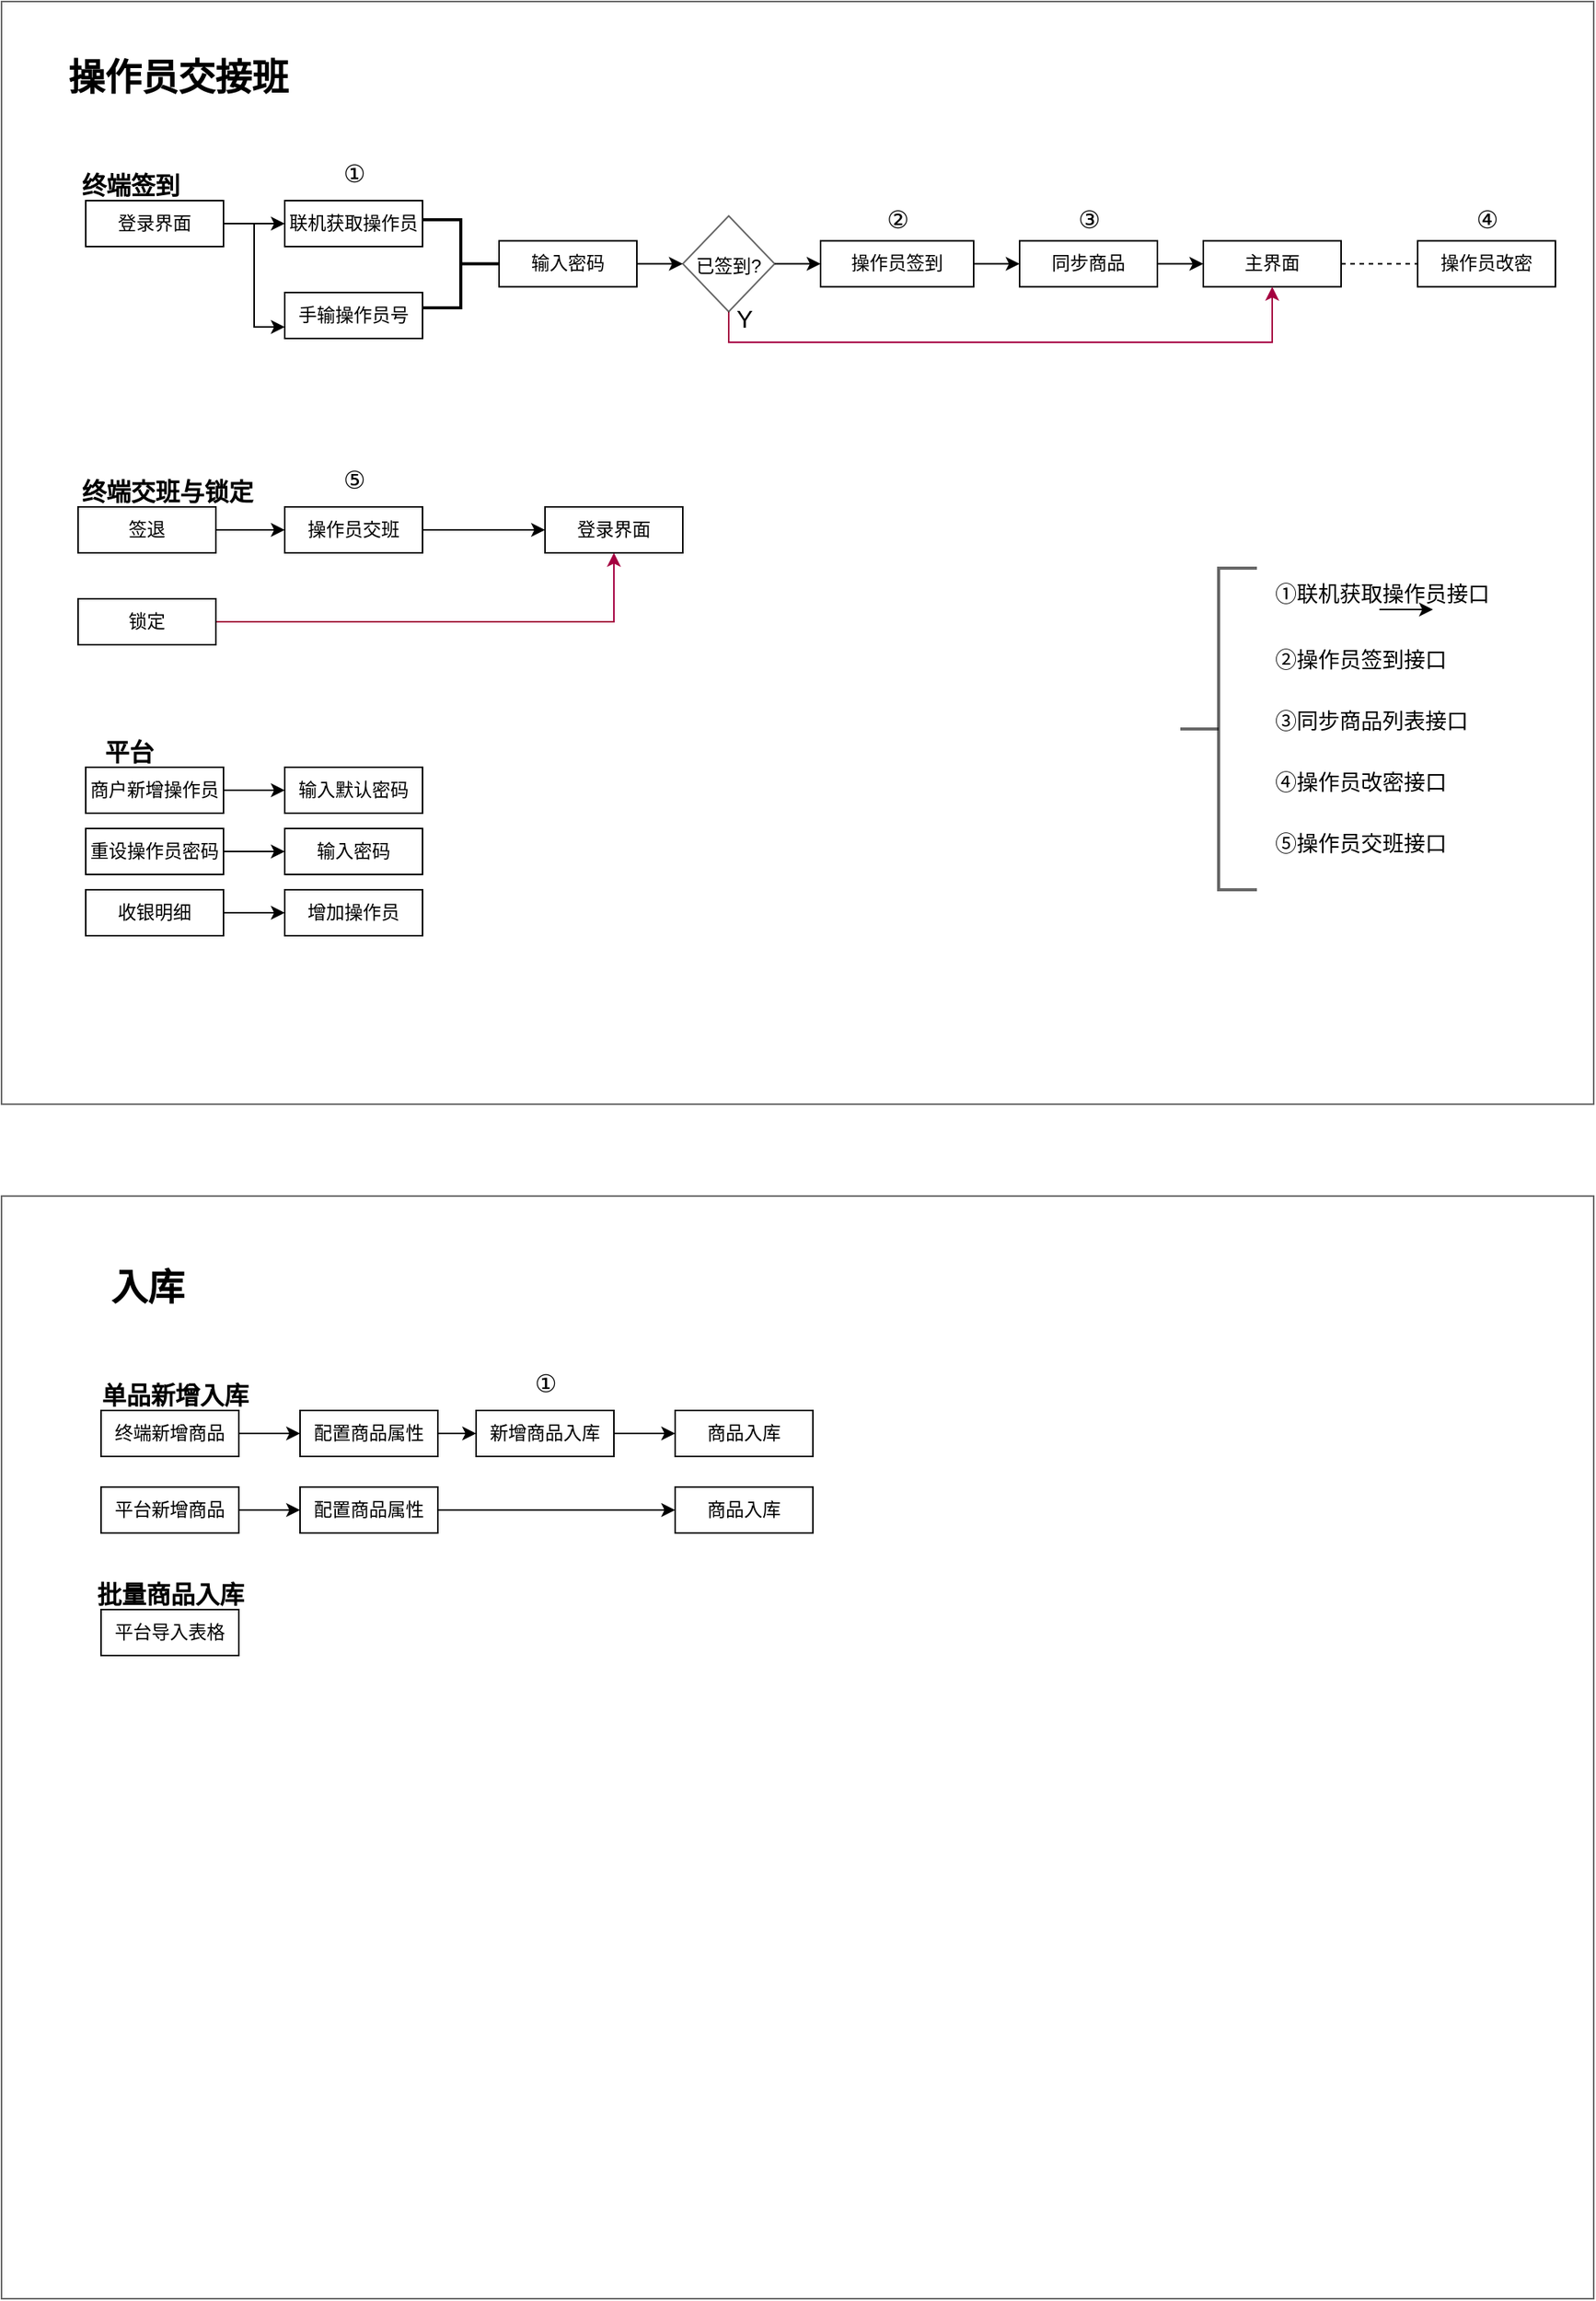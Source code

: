 <mxfile version="14.2.7" type="github">
  <diagram name="Page-1" id="e7e014a7-5840-1c2e-5031-d8a46d1fe8dd">
    <mxGraphModel dx="848" dy="1262" grid="1" gridSize="10" guides="1" tooltips="1" connect="1" arrows="1" fold="1" page="1" pageScale="1" pageWidth="1169" pageHeight="826" background="#ffffff" math="0" shadow="0">
      <root>
        <mxCell id="0" />
        <mxCell id="1" parent="0" />
        <mxCell id="qoUKi9HqoIXxONrlyfiQ-51" value="" style="rounded=0;whiteSpace=wrap;html=1;fillColor=none;opacity=60;glass=0;" vertex="1" parent="1">
          <mxGeometry x="30" y="-800" width="1040" height="720" as="geometry" />
        </mxCell>
        <mxCell id="qoUKi9HqoIXxONrlyfiQ-48" style="edgeStyle=orthogonalEdgeStyle;rounded=0;orthogonalLoop=1;jettySize=auto;html=1;exitX=1;exitY=0.5;exitDx=0;exitDy=0;" edge="1" parent="1" source="qoUKi9HqoIXxONrlyfiQ-41" target="qoUKi9HqoIXxONrlyfiQ-43">
          <mxGeometry relative="1" as="geometry" />
        </mxCell>
        <mxCell id="qoUKi9HqoIXxONrlyfiQ-83" style="edgeStyle=orthogonalEdgeStyle;rounded=0;orthogonalLoop=1;jettySize=auto;html=1;exitX=1;exitY=0.5;exitDx=0;exitDy=0;entryX=0;entryY=0.75;entryDx=0;entryDy=0;fontSize=16;" edge="1" parent="1" source="qoUKi9HqoIXxONrlyfiQ-41" target="qoUKi9HqoIXxONrlyfiQ-42">
          <mxGeometry relative="1" as="geometry" />
        </mxCell>
        <mxCell id="qoUKi9HqoIXxONrlyfiQ-41" value="登录界面" style="rounded=0;whiteSpace=wrap;html=1;" vertex="1" parent="1">
          <mxGeometry x="85" y="-670" width="90" height="30" as="geometry" />
        </mxCell>
        <mxCell id="qoUKi9HqoIXxONrlyfiQ-42" value="手输操作员号" style="rounded=0;whiteSpace=wrap;html=1;" vertex="1" parent="1">
          <mxGeometry x="215" y="-610" width="90" height="30" as="geometry" />
        </mxCell>
        <mxCell id="qoUKi9HqoIXxONrlyfiQ-43" value="联机获取操作员" style="rounded=0;whiteSpace=wrap;html=1;" vertex="1" parent="1">
          <mxGeometry x="215" y="-670" width="90" height="30" as="geometry" />
        </mxCell>
        <mxCell id="qoUKi9HqoIXxONrlyfiQ-89" style="edgeStyle=orthogonalEdgeStyle;rounded=0;orthogonalLoop=1;jettySize=auto;html=1;exitX=1;exitY=0.5;exitDx=0;exitDy=0;fontSize=16;" edge="1" parent="1" source="qoUKi9HqoIXxONrlyfiQ-44" target="qoUKi9HqoIXxONrlyfiQ-87">
          <mxGeometry relative="1" as="geometry" />
        </mxCell>
        <mxCell id="qoUKi9HqoIXxONrlyfiQ-44" value="输入密码" style="rounded=0;whiteSpace=wrap;html=1;" vertex="1" parent="1">
          <mxGeometry x="355" y="-643.75" width="90" height="30" as="geometry" />
        </mxCell>
        <mxCell id="qoUKi9HqoIXxONrlyfiQ-58" style="edgeStyle=orthogonalEdgeStyle;rounded=0;orthogonalLoop=1;jettySize=auto;html=1;exitX=1;exitY=0.5;exitDx=0;exitDy=0;" edge="1" parent="1" source="qoUKi9HqoIXxONrlyfiQ-45" target="qoUKi9HqoIXxONrlyfiQ-57">
          <mxGeometry relative="1" as="geometry" />
        </mxCell>
        <mxCell id="qoUKi9HqoIXxONrlyfiQ-45" value="操作员签到" style="rounded=0;whiteSpace=wrap;html=1;" vertex="1" parent="1">
          <mxGeometry x="565" y="-643.75" width="100" height="30" as="geometry" />
        </mxCell>
        <mxCell id="qoUKi9HqoIXxONrlyfiQ-46" value="" style="strokeWidth=2;html=1;shape=mxgraph.flowchart.annotation_2;align=left;labelPosition=right;pointerEvents=1;rotation=-180;" vertex="1" parent="1">
          <mxGeometry x="305" y="-657.5" width="50" height="57.5" as="geometry" />
        </mxCell>
        <mxCell id="qoUKi9HqoIXxONrlyfiQ-52" value="操作员交接班" style="text;strokeColor=none;fillColor=none;html=1;fontSize=24;fontStyle=1;verticalAlign=middle;align=center;" vertex="1" parent="1">
          <mxGeometry x="95" y="-770" width="100" height="40" as="geometry" />
        </mxCell>
        <mxCell id="qoUKi9HqoIXxONrlyfiQ-53" value="&lt;span style=&quot;font-weight: normal&quot;&gt;&lt;font style=&quot;font-size: 16px&quot;&gt;①&lt;/font&gt;&lt;/span&gt;" style="text;strokeColor=none;fillColor=none;html=1;fontSize=24;fontStyle=1;verticalAlign=middle;align=center;" vertex="1" parent="1">
          <mxGeometry x="250" y="-700" width="20" height="20" as="geometry" />
        </mxCell>
        <mxCell id="qoUKi9HqoIXxONrlyfiQ-55" value="&lt;span style=&quot;font-weight: normal&quot;&gt;&lt;font style=&quot;font-size: 16px&quot;&gt;②&lt;/font&gt;&lt;/span&gt;" style="text;strokeColor=none;fillColor=none;html=1;fontSize=24;fontStyle=1;verticalAlign=middle;align=center;" vertex="1" parent="1">
          <mxGeometry x="605" y="-670" width="20" height="20" as="geometry" />
        </mxCell>
        <mxCell id="qoUKi9HqoIXxONrlyfiQ-86" style="edgeStyle=orthogonalEdgeStyle;rounded=0;orthogonalLoop=1;jettySize=auto;html=1;exitX=1;exitY=0.5;exitDx=0;exitDy=0;fontSize=16;" edge="1" parent="1" source="qoUKi9HqoIXxONrlyfiQ-57" target="qoUKi9HqoIXxONrlyfiQ-84">
          <mxGeometry relative="1" as="geometry" />
        </mxCell>
        <mxCell id="qoUKi9HqoIXxONrlyfiQ-57" value="同步商品" style="rounded=0;whiteSpace=wrap;html=1;" vertex="1" parent="1">
          <mxGeometry x="695" y="-643.75" width="90" height="30" as="geometry" />
        </mxCell>
        <mxCell id="qoUKi9HqoIXxONrlyfiQ-60" value="&lt;span style=&quot;font-weight: normal&quot;&gt;&lt;font style=&quot;font-size: 16px&quot;&gt;③&lt;/font&gt;&lt;/span&gt;" style="text;strokeColor=none;fillColor=none;html=1;fontSize=24;fontStyle=1;verticalAlign=middle;align=center;" vertex="1" parent="1">
          <mxGeometry x="730" y="-670" width="20" height="20" as="geometry" />
        </mxCell>
        <mxCell id="qoUKi9HqoIXxONrlyfiQ-63" value="终端签到" style="text;strokeColor=none;fillColor=none;html=1;fontSize=16;fontStyle=1;verticalAlign=middle;align=center;" vertex="1" parent="1">
          <mxGeometry x="81" y="-690" width="65" height="20" as="geometry" />
        </mxCell>
        <mxCell id="qoUKi9HqoIXxONrlyfiQ-64" value="平台" style="text;strokeColor=none;fillColor=none;html=1;fontSize=16;fontStyle=1;verticalAlign=middle;align=center;" vertex="1" parent="1">
          <mxGeometry x="80" y="-320" width="65" height="20" as="geometry" />
        </mxCell>
        <mxCell id="qoUKi9HqoIXxONrlyfiQ-71" style="edgeStyle=orthogonalEdgeStyle;rounded=0;orthogonalLoop=1;jettySize=auto;html=1;exitX=1;exitY=0.5;exitDx=0;exitDy=0;entryX=0;entryY=0.5;entryDx=0;entryDy=0;fontSize=16;" edge="1" parent="1" source="qoUKi9HqoIXxONrlyfiQ-65" target="qoUKi9HqoIXxONrlyfiQ-67">
          <mxGeometry relative="1" as="geometry" />
        </mxCell>
        <mxCell id="qoUKi9HqoIXxONrlyfiQ-65" value="商户新增操作员" style="rounded=0;whiteSpace=wrap;html=1;" vertex="1" parent="1">
          <mxGeometry x="85" y="-300" width="90" height="30" as="geometry" />
        </mxCell>
        <mxCell id="qoUKi9HqoIXxONrlyfiQ-67" value="输入默认密码" style="rounded=0;whiteSpace=wrap;html=1;" vertex="1" parent="1">
          <mxGeometry x="215" y="-300" width="90" height="30" as="geometry" />
        </mxCell>
        <mxCell id="qoUKi9HqoIXxONrlyfiQ-68" value="操作员改密" style="rounded=0;whiteSpace=wrap;html=1;" vertex="1" parent="1">
          <mxGeometry x="955" y="-643.75" width="90" height="30" as="geometry" />
        </mxCell>
        <mxCell id="qoUKi9HqoIXxONrlyfiQ-69" value="" style="endArrow=none;dashed=1;html=1;fontSize=16;entryX=0;entryY=0.5;entryDx=0;entryDy=0;" edge="1" parent="1" source="qoUKi9HqoIXxONrlyfiQ-84" target="qoUKi9HqoIXxONrlyfiQ-68">
          <mxGeometry width="50" height="50" relative="1" as="geometry">
            <mxPoint x="935" y="-628.75" as="sourcePoint" />
            <mxPoint x="755" y="-580" as="targetPoint" />
          </mxGeometry>
        </mxCell>
        <mxCell id="qoUKi9HqoIXxONrlyfiQ-70" value="&lt;span style=&quot;font-weight: normal&quot;&gt;&lt;font style=&quot;font-size: 16px&quot;&gt;④&lt;/font&gt;&lt;/span&gt;" style="text;strokeColor=none;fillColor=none;html=1;fontSize=24;fontStyle=1;verticalAlign=middle;align=center;" vertex="1" parent="1">
          <mxGeometry x="990" y="-670" width="20" height="20" as="geometry" />
        </mxCell>
        <mxCell id="qoUKi9HqoIXxONrlyfiQ-80" style="edgeStyle=orthogonalEdgeStyle;rounded=0;orthogonalLoop=1;jettySize=auto;html=1;exitX=1;exitY=0.5;exitDx=0;exitDy=0;entryX=0;entryY=0.5;entryDx=0;entryDy=0;fontSize=16;" edge="1" parent="1" source="qoUKi9HqoIXxONrlyfiQ-72" target="qoUKi9HqoIXxONrlyfiQ-75">
          <mxGeometry relative="1" as="geometry" />
        </mxCell>
        <mxCell id="qoUKi9HqoIXxONrlyfiQ-72" value="签退" style="rounded=0;whiteSpace=wrap;html=1;" vertex="1" parent="1">
          <mxGeometry x="80" y="-470" width="90" height="30" as="geometry" />
        </mxCell>
        <mxCell id="qoUKi9HqoIXxONrlyfiQ-73" value="终端交班与锁定" style="text;strokeColor=none;fillColor=none;html=1;fontSize=16;fontStyle=1;verticalAlign=middle;align=center;" vertex="1" parent="1">
          <mxGeometry x="105" y="-490" width="65" height="20" as="geometry" />
        </mxCell>
        <mxCell id="qoUKi9HqoIXxONrlyfiQ-81" style="edgeStyle=orthogonalEdgeStyle;rounded=0;orthogonalLoop=1;jettySize=auto;html=1;exitX=1;exitY=0.5;exitDx=0;exitDy=0;fontSize=16;" edge="1" parent="1" source="qoUKi9HqoIXxONrlyfiQ-75" target="qoUKi9HqoIXxONrlyfiQ-79">
          <mxGeometry relative="1" as="geometry" />
        </mxCell>
        <mxCell id="qoUKi9HqoIXxONrlyfiQ-75" value="操作员交班" style="rounded=0;whiteSpace=wrap;html=1;" vertex="1" parent="1">
          <mxGeometry x="215" y="-470" width="90" height="30" as="geometry" />
        </mxCell>
        <mxCell id="qoUKi9HqoIXxONrlyfiQ-82" style="edgeStyle=orthogonalEdgeStyle;rounded=0;orthogonalLoop=1;jettySize=auto;html=1;exitX=1;exitY=0.5;exitDx=0;exitDy=0;entryX=0.5;entryY=1;entryDx=0;entryDy=0;fontSize=16;fillColor=#d80073;strokeColor=#A50040;" edge="1" parent="1" source="qoUKi9HqoIXxONrlyfiQ-76" target="qoUKi9HqoIXxONrlyfiQ-79">
          <mxGeometry relative="1" as="geometry" />
        </mxCell>
        <mxCell id="qoUKi9HqoIXxONrlyfiQ-76" value="锁定" style="rounded=0;whiteSpace=wrap;html=1;" vertex="1" parent="1">
          <mxGeometry x="80" y="-410" width="90" height="30" as="geometry" />
        </mxCell>
        <mxCell id="qoUKi9HqoIXxONrlyfiQ-79" value="登录界面" style="rounded=0;whiteSpace=wrap;html=1;" vertex="1" parent="1">
          <mxGeometry x="385" y="-470" width="90" height="30" as="geometry" />
        </mxCell>
        <mxCell id="qoUKi9HqoIXxONrlyfiQ-84" value="主界面" style="rounded=0;whiteSpace=wrap;html=1;" vertex="1" parent="1">
          <mxGeometry x="815" y="-643.75" width="90" height="30" as="geometry" />
        </mxCell>
        <mxCell id="qoUKi9HqoIXxONrlyfiQ-91" style="edgeStyle=orthogonalEdgeStyle;rounded=0;orthogonalLoop=1;jettySize=auto;html=1;exitX=1;exitY=0.5;exitDx=0;exitDy=0;entryX=0;entryY=0.5;entryDx=0;entryDy=0;fontSize=16;" edge="1" parent="1" source="qoUKi9HqoIXxONrlyfiQ-87" target="qoUKi9HqoIXxONrlyfiQ-45">
          <mxGeometry relative="1" as="geometry" />
        </mxCell>
        <mxCell id="qoUKi9HqoIXxONrlyfiQ-92" style="edgeStyle=orthogonalEdgeStyle;rounded=0;orthogonalLoop=1;jettySize=auto;html=1;exitX=0.5;exitY=1;exitDx=0;exitDy=0;entryX=0.5;entryY=1;entryDx=0;entryDy=0;fontSize=16;fillColor=#d80073;strokeColor=#A50040;" edge="1" parent="1" source="qoUKi9HqoIXxONrlyfiQ-87" target="qoUKi9HqoIXxONrlyfiQ-84">
          <mxGeometry relative="1" as="geometry" />
        </mxCell>
        <mxCell id="qoUKi9HqoIXxONrlyfiQ-87" value="&lt;font style=&quot;font-size: 12px&quot;&gt;已签到?&lt;/font&gt;" style="rhombus;whiteSpace=wrap;html=1;rounded=0;glass=0;fillColor=none;fontSize=16;opacity=60;" vertex="1" parent="1">
          <mxGeometry x="475" y="-660" width="60" height="62.5" as="geometry" />
        </mxCell>
        <mxCell id="qoUKi9HqoIXxONrlyfiQ-93" value="&lt;span style=&quot;font-weight: normal&quot;&gt;&lt;font style=&quot;font-size: 16px&quot;&gt;⑤&lt;/font&gt;&lt;/span&gt;" style="text;strokeColor=none;fillColor=none;html=1;fontSize=24;fontStyle=1;verticalAlign=middle;align=center;" vertex="1" parent="1">
          <mxGeometry x="250" y="-500" width="20" height="20" as="geometry" />
        </mxCell>
        <mxCell id="qoUKi9HqoIXxONrlyfiQ-96" style="edgeStyle=orthogonalEdgeStyle;rounded=0;orthogonalLoop=1;jettySize=auto;html=1;exitX=1;exitY=0.5;exitDx=0;exitDy=0;entryX=0;entryY=0.5;entryDx=0;entryDy=0;fontSize=16;" edge="1" parent="1" source="qoUKi9HqoIXxONrlyfiQ-94" target="qoUKi9HqoIXxONrlyfiQ-95">
          <mxGeometry relative="1" as="geometry" />
        </mxCell>
        <mxCell id="qoUKi9HqoIXxONrlyfiQ-94" value="重设操作员密码" style="rounded=0;whiteSpace=wrap;html=1;" vertex="1" parent="1">
          <mxGeometry x="85" y="-260" width="90" height="30" as="geometry" />
        </mxCell>
        <mxCell id="qoUKi9HqoIXxONrlyfiQ-95" value="输入密码" style="rounded=0;whiteSpace=wrap;html=1;" vertex="1" parent="1">
          <mxGeometry x="215" y="-260" width="90" height="30" as="geometry" />
        </mxCell>
        <mxCell id="qoUKi9HqoIXxONrlyfiQ-99" style="edgeStyle=orthogonalEdgeStyle;rounded=0;orthogonalLoop=1;jettySize=auto;html=1;exitX=1;exitY=0.5;exitDx=0;exitDy=0;entryX=0;entryY=0.5;entryDx=0;entryDy=0;fontSize=16;" edge="1" parent="1" source="qoUKi9HqoIXxONrlyfiQ-97" target="qoUKi9HqoIXxONrlyfiQ-98">
          <mxGeometry relative="1" as="geometry" />
        </mxCell>
        <mxCell id="qoUKi9HqoIXxONrlyfiQ-97" value="收银明细" style="rounded=0;whiteSpace=wrap;html=1;" vertex="1" parent="1">
          <mxGeometry x="85" y="-220" width="90" height="30" as="geometry" />
        </mxCell>
        <mxCell id="qoUKi9HqoIXxONrlyfiQ-98" value="增加操作员" style="rounded=0;whiteSpace=wrap;html=1;" vertex="1" parent="1">
          <mxGeometry x="215" y="-220" width="90" height="30" as="geometry" />
        </mxCell>
        <mxCell id="qoUKi9HqoIXxONrlyfiQ-100" value="&lt;span style=&quot;font-weight: normal&quot;&gt;&lt;font style=&quot;font-size: 16px&quot;&gt;Y&lt;/font&gt;&lt;/span&gt;" style="text;strokeColor=none;fillColor=none;html=1;fontSize=24;fontStyle=1;verticalAlign=middle;align=center;" vertex="1" parent="1">
          <mxGeometry x="505" y="-605" width="20" height="20" as="geometry" />
        </mxCell>
        <mxCell id="qoUKi9HqoIXxONrlyfiQ-102" value="" style="rounded=0;whiteSpace=wrap;html=1;fillColor=none;opacity=60;glass=0;" vertex="1" parent="1">
          <mxGeometry x="30" y="-20" width="1040" height="720" as="geometry" />
        </mxCell>
        <mxCell id="qoUKi9HqoIXxONrlyfiQ-103" value="入库" style="text;strokeColor=none;fillColor=none;html=1;fontSize=24;fontStyle=1;verticalAlign=middle;align=center;" vertex="1" parent="1">
          <mxGeometry x="75" y="20" width="100" height="40" as="geometry" />
        </mxCell>
        <mxCell id="qoUKi9HqoIXxONrlyfiQ-108" style="edgeStyle=orthogonalEdgeStyle;rounded=0;orthogonalLoop=1;jettySize=auto;html=1;exitX=1;exitY=0.5;exitDx=0;exitDy=0;entryX=0;entryY=0.5;entryDx=0;entryDy=0;fontSize=16;" edge="1" parent="1" source="qoUKi9HqoIXxONrlyfiQ-104" target="qoUKi9HqoIXxONrlyfiQ-105">
          <mxGeometry relative="1" as="geometry" />
        </mxCell>
        <mxCell id="qoUKi9HqoIXxONrlyfiQ-104" value="终端新增商品" style="rounded=0;whiteSpace=wrap;html=1;" vertex="1" parent="1">
          <mxGeometry x="95" y="120" width="90" height="30" as="geometry" />
        </mxCell>
        <mxCell id="qoUKi9HqoIXxONrlyfiQ-114" style="edgeStyle=orthogonalEdgeStyle;rounded=0;orthogonalLoop=1;jettySize=auto;html=1;exitX=1;exitY=0.5;exitDx=0;exitDy=0;fontSize=16;" edge="1" parent="1" source="qoUKi9HqoIXxONrlyfiQ-105" target="qoUKi9HqoIXxONrlyfiQ-113">
          <mxGeometry relative="1" as="geometry" />
        </mxCell>
        <mxCell id="qoUKi9HqoIXxONrlyfiQ-105" value="配置商品属性" style="rounded=0;whiteSpace=wrap;html=1;" vertex="1" parent="1">
          <mxGeometry x="225" y="120" width="90" height="30" as="geometry" />
        </mxCell>
        <mxCell id="qoUKi9HqoIXxONrlyfiQ-106" value="单品新增入库" style="text;strokeColor=none;fillColor=none;html=1;fontSize=16;fontStyle=1;verticalAlign=middle;align=center;" vertex="1" parent="1">
          <mxGeometry x="110" y="100" width="65" height="20" as="geometry" />
        </mxCell>
        <mxCell id="qoUKi9HqoIXxONrlyfiQ-126" style="edgeStyle=orthogonalEdgeStyle;rounded=0;orthogonalLoop=1;jettySize=auto;html=1;exitX=1;exitY=0.5;exitDx=0;exitDy=0;entryX=0;entryY=0.5;entryDx=0;entryDy=0;fontSize=14;" edge="1" parent="1" source="qoUKi9HqoIXxONrlyfiQ-107" target="qoUKi9HqoIXxONrlyfiQ-111">
          <mxGeometry relative="1" as="geometry" />
        </mxCell>
        <mxCell id="qoUKi9HqoIXxONrlyfiQ-107" value="平台新增商品" style="rounded=0;whiteSpace=wrap;html=1;" vertex="1" parent="1">
          <mxGeometry x="95" y="170" width="90" height="30" as="geometry" />
        </mxCell>
        <mxCell id="qoUKi9HqoIXxONrlyfiQ-128" style="edgeStyle=orthogonalEdgeStyle;rounded=0;orthogonalLoop=1;jettySize=auto;html=1;exitX=1;exitY=0.5;exitDx=0;exitDy=0;fontSize=14;" edge="1" parent="1" source="qoUKi9HqoIXxONrlyfiQ-111" target="qoUKi9HqoIXxONrlyfiQ-127">
          <mxGeometry relative="1" as="geometry" />
        </mxCell>
        <mxCell id="qoUKi9HqoIXxONrlyfiQ-111" value="配置商品属性" style="rounded=0;whiteSpace=wrap;html=1;" vertex="1" parent="1">
          <mxGeometry x="225" y="170" width="90" height="30" as="geometry" />
        </mxCell>
        <mxCell id="qoUKi9HqoIXxONrlyfiQ-112" value="商品入库" style="rounded=0;whiteSpace=wrap;html=1;" vertex="1" parent="1">
          <mxGeometry x="470" y="120" width="90" height="30" as="geometry" />
        </mxCell>
        <mxCell id="qoUKi9HqoIXxONrlyfiQ-115" style="edgeStyle=orthogonalEdgeStyle;rounded=0;orthogonalLoop=1;jettySize=auto;html=1;exitX=1;exitY=0.5;exitDx=0;exitDy=0;fontSize=16;" edge="1" parent="1" source="qoUKi9HqoIXxONrlyfiQ-113" target="qoUKi9HqoIXxONrlyfiQ-112">
          <mxGeometry relative="1" as="geometry" />
        </mxCell>
        <mxCell id="qoUKi9HqoIXxONrlyfiQ-113" value="新增商品入库" style="rounded=0;whiteSpace=wrap;html=1;" vertex="1" parent="1">
          <mxGeometry x="340" y="120" width="90" height="30" as="geometry" />
        </mxCell>
        <mxCell id="qoUKi9HqoIXxONrlyfiQ-116" value="&lt;span style=&quot;font-weight: normal&quot;&gt;&lt;font style=&quot;font-size: 16px&quot;&gt;①&lt;/font&gt;&lt;/span&gt;" style="text;strokeColor=none;fillColor=none;html=1;fontSize=24;fontStyle=1;verticalAlign=middle;align=center;" vertex="1" parent="1">
          <mxGeometry x="375" y="90" width="20" height="20" as="geometry" />
        </mxCell>
        <mxCell id="qoUKi9HqoIXxONrlyfiQ-117" value="" style="strokeWidth=2;html=1;shape=mxgraph.flowchart.annotation_2;align=left;labelPosition=right;pointerEvents=1;rounded=0;glass=0;fillColor=none;fontSize=16;opacity=60;" vertex="1" parent="1">
          <mxGeometry x="800" y="-430" width="50" height="210" as="geometry" />
        </mxCell>
        <mxCell id="qoUKi9HqoIXxONrlyfiQ-118" value="①联机获取操作员接口" style="text;strokeColor=none;fillColor=none;html=1;fontSize=14;fontStyle=0;verticalAlign=middle;align=left;" vertex="1" parent="1">
          <mxGeometry x="860" y="-423" width="140" height="20" as="geometry" />
        </mxCell>
        <mxCell id="qoUKi9HqoIXxONrlyfiQ-119" style="edgeStyle=orthogonalEdgeStyle;rounded=0;orthogonalLoop=1;jettySize=auto;html=1;exitX=0.5;exitY=1;exitDx=0;exitDy=0;entryX=0.75;entryY=1;entryDx=0;entryDy=0;fontSize=14;" edge="1" parent="1" source="qoUKi9HqoIXxONrlyfiQ-118" target="qoUKi9HqoIXxONrlyfiQ-118">
          <mxGeometry relative="1" as="geometry" />
        </mxCell>
        <mxCell id="qoUKi9HqoIXxONrlyfiQ-120" value="②操作员签到接口" style="text;strokeColor=none;fillColor=none;html=1;fontSize=14;fontStyle=0;verticalAlign=middle;align=left;" vertex="1" parent="1">
          <mxGeometry x="860" y="-380" width="140" height="20" as="geometry" />
        </mxCell>
        <mxCell id="qoUKi9HqoIXxONrlyfiQ-121" value="③同步商品列表接口" style="text;strokeColor=none;fillColor=none;html=1;fontSize=14;fontStyle=0;verticalAlign=middle;align=left;" vertex="1" parent="1">
          <mxGeometry x="860" y="-340" width="140" height="20" as="geometry" />
        </mxCell>
        <mxCell id="qoUKi9HqoIXxONrlyfiQ-123" value="④操作员改密接口" style="text;strokeColor=none;fillColor=none;html=1;fontSize=14;fontStyle=0;verticalAlign=middle;align=left;" vertex="1" parent="1">
          <mxGeometry x="860" y="-300" width="140" height="20" as="geometry" />
        </mxCell>
        <mxCell id="qoUKi9HqoIXxONrlyfiQ-124" value="⑤操作员交班接口" style="text;strokeColor=none;fillColor=none;html=1;fontSize=14;fontStyle=0;verticalAlign=middle;align=left;" vertex="1" parent="1">
          <mxGeometry x="860" y="-260" width="140" height="20" as="geometry" />
        </mxCell>
        <mxCell id="qoUKi9HqoIXxONrlyfiQ-127" value="商品入库" style="rounded=0;whiteSpace=wrap;html=1;" vertex="1" parent="1">
          <mxGeometry x="470" y="170" width="90" height="30" as="geometry" />
        </mxCell>
        <mxCell id="qoUKi9HqoIXxONrlyfiQ-129" value="批量商品入库" style="text;strokeColor=none;fillColor=none;html=1;fontSize=16;fontStyle=1;verticalAlign=middle;align=center;" vertex="1" parent="1">
          <mxGeometry x="107.5" y="230" width="65" height="20" as="geometry" />
        </mxCell>
        <mxCell id="qoUKi9HqoIXxONrlyfiQ-130" value="平台导入表格" style="rounded=0;whiteSpace=wrap;html=1;" vertex="1" parent="1">
          <mxGeometry x="95" y="250" width="90" height="30" as="geometry" />
        </mxCell>
      </root>
    </mxGraphModel>
  </diagram>
</mxfile>
